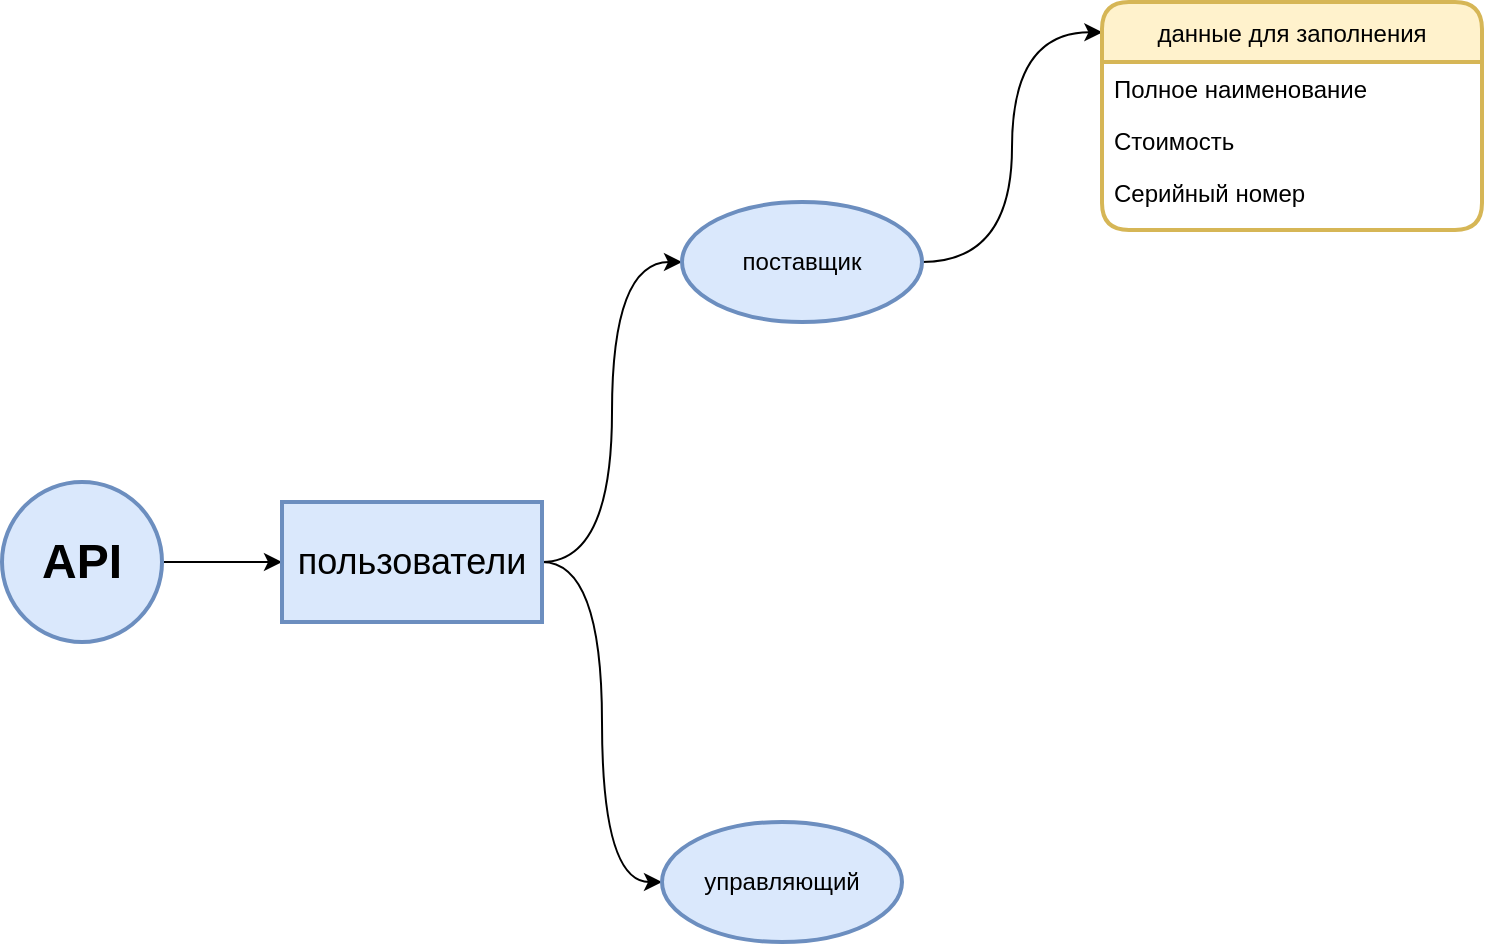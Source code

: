 <mxfile version="14.9.8" type="github">
  <diagram id="6a731a19-8d31-9384-78a2-239565b7b9f0" name="Page-1">
    <mxGraphModel dx="763" dy="516" grid="1" gridSize="10" guides="1" tooltips="1" connect="1" arrows="1" fold="1" page="1" pageScale="1" pageWidth="1169" pageHeight="827" background="none" math="0" shadow="0">
      <root>
        <mxCell id="0" />
        <mxCell id="1" parent="0" />
        <mxCell id="dYOBeLBx3Amch_ermyEQ-1557" value="" style="edgeStyle=orthogonalEdgeStyle;rounded=0;orthogonalLoop=1;jettySize=auto;html=1;" edge="1" parent="1" source="dYOBeLBx3Amch_ermyEQ-1542" target="dYOBeLBx3Amch_ermyEQ-1556">
          <mxGeometry relative="1" as="geometry" />
        </mxCell>
        <mxCell id="dYOBeLBx3Amch_ermyEQ-1542" value="&lt;b&gt;&lt;font style=&quot;font-size: 24px&quot;&gt;API&lt;/font&gt;&lt;/b&gt;" style="ellipse;whiteSpace=wrap;html=1;aspect=fixed;strokeWidth=2;perimeterSpacing=1;fillColor=#dae8fc;strokeColor=#6c8ebf;" vertex="1" parent="1">
          <mxGeometry x="390" y="280" width="80" height="80" as="geometry" />
        </mxCell>
        <mxCell id="dYOBeLBx3Amch_ermyEQ-1567" style="edgeStyle=orthogonalEdgeStyle;rounded=0;orthogonalLoop=1;jettySize=auto;html=1;entryX=0;entryY=0.5;entryDx=0;entryDy=0;curved=1;" edge="1" parent="1" source="dYOBeLBx3Amch_ermyEQ-1556" target="dYOBeLBx3Amch_ermyEQ-1566">
          <mxGeometry relative="1" as="geometry" />
        </mxCell>
        <mxCell id="dYOBeLBx3Amch_ermyEQ-1573" style="edgeStyle=orthogonalEdgeStyle;curved=1;rounded=0;orthogonalLoop=1;jettySize=auto;html=1;entryX=0;entryY=0.5;entryDx=0;entryDy=0;" edge="1" parent="1" source="dYOBeLBx3Amch_ermyEQ-1556" target="dYOBeLBx3Amch_ermyEQ-1562">
          <mxGeometry relative="1" as="geometry" />
        </mxCell>
        <mxCell id="dYOBeLBx3Amch_ermyEQ-1556" value="&lt;font style=&quot;font-size: 18px&quot;&gt;пользователи&lt;/font&gt;" style="whiteSpace=wrap;html=1;strokeColor=#6c8ebf;strokeWidth=2;fillColor=#dae8fc;" vertex="1" parent="1">
          <mxGeometry x="530" y="290" width="130" height="60" as="geometry" />
        </mxCell>
        <mxCell id="dYOBeLBx3Amch_ermyEQ-1580" style="edgeStyle=orthogonalEdgeStyle;curved=1;rounded=0;orthogonalLoop=1;jettySize=auto;html=1;entryX=0.001;entryY=0.133;entryDx=0;entryDy=0;entryPerimeter=0;" edge="1" parent="1" source="dYOBeLBx3Amch_ermyEQ-1562" target="dYOBeLBx3Amch_ermyEQ-1576">
          <mxGeometry relative="1" as="geometry" />
        </mxCell>
        <mxCell id="dYOBeLBx3Amch_ermyEQ-1562" value="поставщик" style="ellipse;whiteSpace=wrap;html=1;strokeColor=#6c8ebf;strokeWidth=2;fillColor=#dae8fc;" vertex="1" parent="1">
          <mxGeometry x="730" y="140" width="120" height="60" as="geometry" />
        </mxCell>
        <mxCell id="dYOBeLBx3Amch_ermyEQ-1566" value="управляющий" style="ellipse;whiteSpace=wrap;html=1;strokeColor=#6c8ebf;strokeWidth=2;fillColor=#dae8fc;" vertex="1" parent="1">
          <mxGeometry x="720" y="450" width="120" height="60" as="geometry" />
        </mxCell>
        <mxCell id="dYOBeLBx3Amch_ermyEQ-1576" value="данные для заполнения" style="swimlane;fontStyle=0;childLayout=stackLayout;horizontal=1;startSize=30;horizontalStack=0;resizeParent=1;resizeParentMax=0;resizeLast=0;collapsible=1;marginBottom=0;strokeWidth=2;glass=0;shadow=0;rounded=1;fillColor=#fff2cc;strokeColor=#d6b656;comic=0;treeMoving=0;treeFolding=0;spacing=2;" vertex="1" parent="1">
          <mxGeometry x="940" y="40" width="190" height="114" as="geometry" />
        </mxCell>
        <mxCell id="dYOBeLBx3Amch_ermyEQ-1577" value="Полное наименование" style="text;strokeColor=none;fillColor=none;align=left;verticalAlign=top;spacingLeft=4;spacingRight=4;overflow=hidden;rotatable=0;points=[[0,0.5],[1,0.5]];portConstraint=eastwest;" vertex="1" parent="dYOBeLBx3Amch_ermyEQ-1576">
          <mxGeometry y="30" width="190" height="26" as="geometry" />
        </mxCell>
        <mxCell id="dYOBeLBx3Amch_ermyEQ-1578" value="Стоимость" style="text;strokeColor=none;fillColor=none;align=left;verticalAlign=top;spacingLeft=4;spacingRight=4;overflow=hidden;rotatable=0;points=[[0,0.5],[1,0.5]];portConstraint=eastwest;" vertex="1" parent="dYOBeLBx3Amch_ermyEQ-1576">
          <mxGeometry y="56" width="190" height="26" as="geometry" />
        </mxCell>
        <mxCell id="dYOBeLBx3Amch_ermyEQ-1579" value="Серийный номер" style="text;strokeColor=none;fillColor=none;align=left;verticalAlign=top;spacingLeft=4;spacingRight=4;overflow=hidden;rotatable=0;points=[[0,0.5],[1,0.5]];portConstraint=eastwest;" vertex="1" parent="dYOBeLBx3Amch_ermyEQ-1576">
          <mxGeometry y="82" width="190" height="32" as="geometry" />
        </mxCell>
      </root>
    </mxGraphModel>
  </diagram>
</mxfile>
